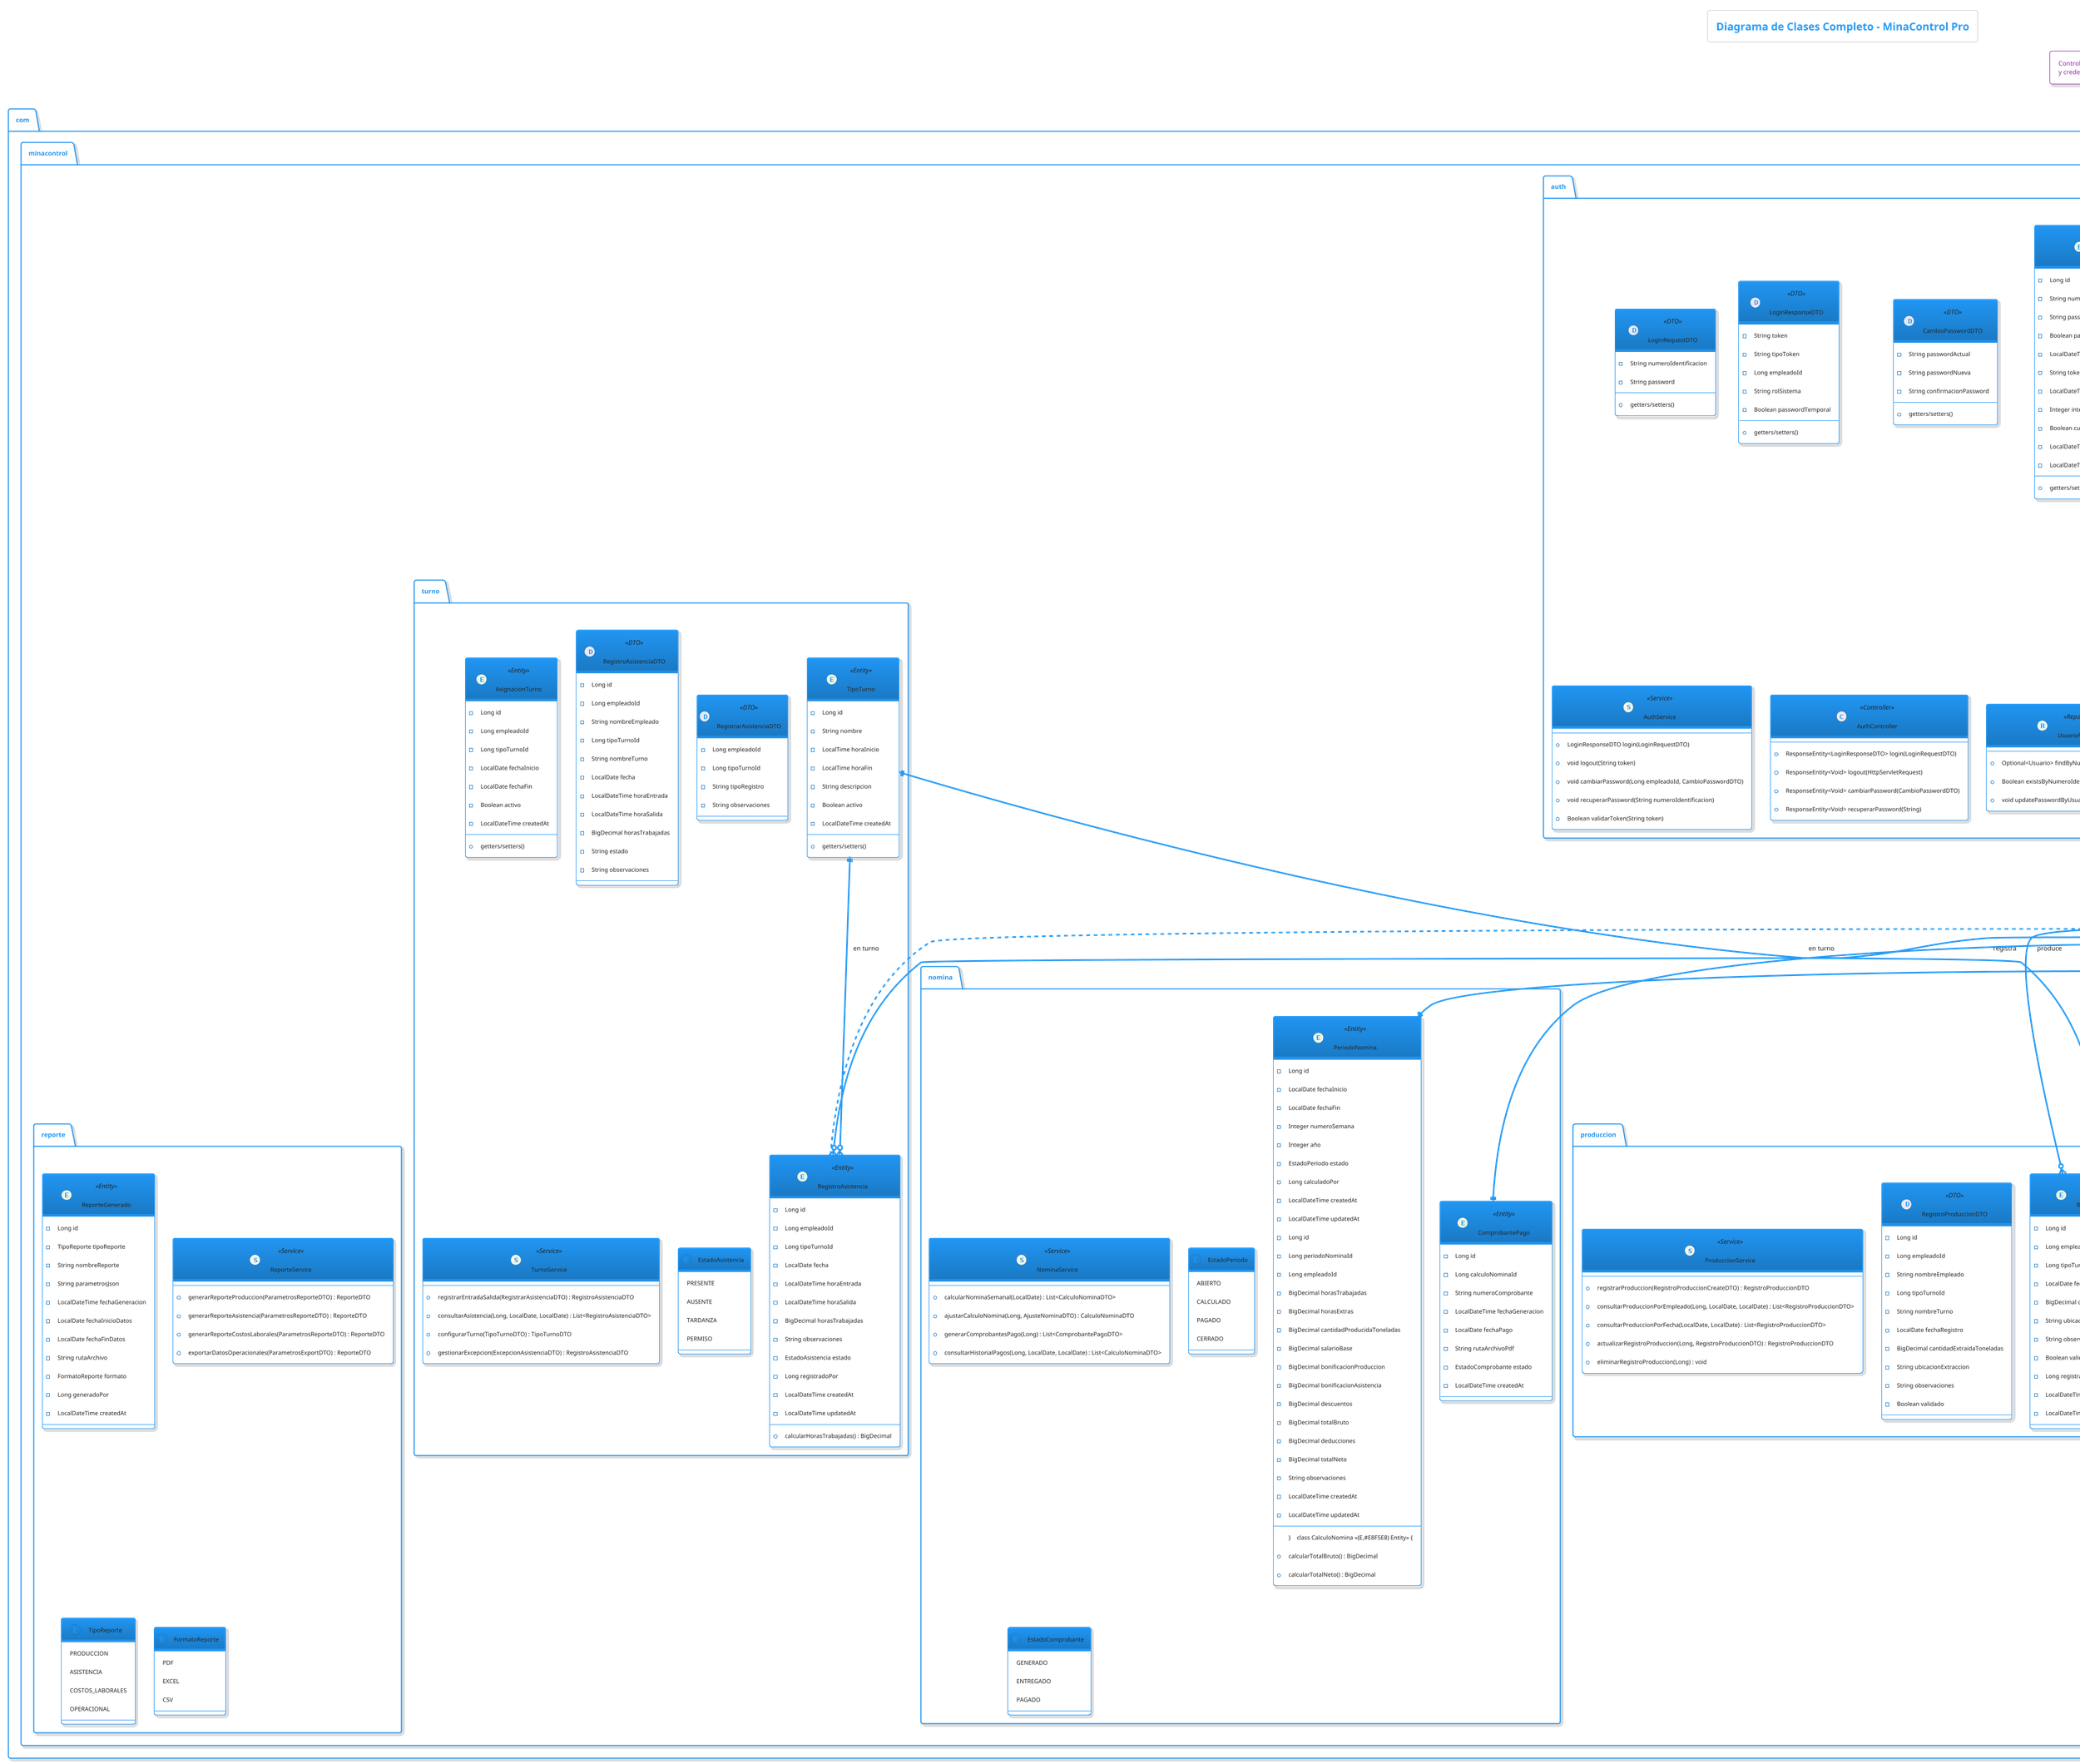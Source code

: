 @startuml class_diagram_completo
!theme materia-outline
title Diagrama de Clases Completo - MinaControl Pro

' ===== CONFIGURACIÓN =====
!define ENTITY(x) class x << (E,#E8F5E8) Entity >>
!define DTO(x) class x << (D,#E8E8F5) DTO >>
!define SERVICE(x) class x << (S,#F5F5E8) Service >>
!define CONTROLLER(x) class x << (C,#F5E8E8) Controller >>
!define REPOSITORY(x) interface x << (R,#E8F5F5) Repository >>

package "com.minacontrol" {

  ' ===== DOMINIO: AUTENTICACIÓN =====
  package auth {
    
    ENTITY(Usuario) {
      - Long id
      - String numeroIdentificacion
      - String passwordHash
      - Boolean passwordTemporal
      - LocalDateTime ultimoAcceso
      - String tokenRecuperacion
      - LocalDateTime fechaExpiracionToken
      - Integer intentosFallidos
      - Boolean cuentaBloqueada
      - LocalDateTime createdAt
      - LocalDateTime updatedAt
      + getters/setters()
    }

    DTO(LoginRequestDTO) {
      - String numeroIdentificacion
      - String password
      + getters/setters()
    }

    DTO(LoginResponseDTO) {
      - String token
      - String tipoToken
      - Long empleadoId
      - String rolSistema
      - Boolean passwordTemporal
      + getters/setters()
    }

    DTO(CambioPasswordDTO) {
      - String passwordActual
      - String passwordNueva
      - String confirmacionPassword
      + getters/setters()
    }

    SERVICE(AuthService) {
      + LoginResponseDTO login(LoginRequestDTO)
      + void logout(String token)
      + void cambiarPassword(Long empleadoId, CambioPasswordDTO)
      + void recuperarPassword(String numeroIdentificacion)
      + Boolean validarToken(String token)
    }

    CONTROLLER(AuthController) {
      + ResponseEntity<LoginResponseDTO> login(LoginRequestDTO)
      + ResponseEntity<Void> logout(HttpServletRequest)
      + ResponseEntity<Void> cambiarPassword(CambioPasswordDTO)
      + ResponseEntity<Void> recuperarPassword(String)
    }

    REPOSITORY(UsuarioRepository) {
      + Optional<Usuario> findByNumeroIdentificacion(String)
      + Boolean existsByNumeroIdentificacion(String)
      + void updatePasswordByUsuarioId(Long, String)
    }
  }

  ' ===== DOMINIO: EMPLEADOS =====
  package empleado {
      ENTITY(Empleado) {
      - Long id
      - Long usuarioId
      - String nombres
      - String apellidos
      - String numeroIdentificacion
      - String email
      - String telefono
      - String cargo
      - LocalDate fechaContratacion
      - BigDecimal salarioBase
      - EstadoEmpleado estado
      - RolSistema rolSistema
      - LocalDateTime createdAt
      - LocalDateTime updatedAt
      + getters/setters()
    }

    DTO(EmpleadoDTO) {
      - Long id
      - String nombres
      - String apellidos
      - String numeroIdentificacion
      - String email
      - String telefono
      - String cargo
      - LocalDate fechaContratacion
      - BigDecimal salarioBase
      - String estado
      - String rolSistema
      + getters/setters()
    }

    DTO(EmpleadoCreateDTO) {
      - String nombres
      - String apellidos
      - String numeroIdentificacion
      - String email
      - String telefono
      - String cargo
      - LocalDate fechaContratacion
      - BigDecimal salarioBase
      - String rolSistema
      + validation annotations
    }

    REPOSITORY(EmpleadoRepository) {
      + findByNumeroIdentificacion(String) : Optional<Empleado>
      + findByEmail(String) : Optional<Empleado>
      + findByEstado(EstadoEmpleado) : List<Empleado>
      + findByRolSistema(RolSistema) : List<Empleado>
    }

    SERVICE(EmpleadoService) {
      - EmpleadoRepository empleadoRepository
      + crearEmpleado(EmpleadoCreateDTO) : EmpleadoDTO
      + actualizarEmpleado(Long, EmpleadoDTO) : EmpleadoDTO
      + obtenerEmpleadoPorId(Long) : EmpleadoDTO
      + obtenerTodosEmpleados() : List<EmpleadoDTO>
      + cambiarEstadoEmpleado(Long, EstadoEmpleado) : EmpleadoDTO
      + obtenerEmpleadosPorRol(RolSistema) : List<EmpleadoDTO>
    }

    CONTROLLER(EmpleadoController) {
      - EmpleadoService empleadoService
      + crearEmpleado(EmpleadoCreateDTO) : ResponseEntity<EmpleadoDTO>
      + actualizarEmpleado(Long, EmpleadoDTO) : ResponseEntity<EmpleadoDTO>
      + obtenerEmpleadoPorId(Long) : ResponseEntity<EmpleadoDTO>
      + obtenerTodosEmpleados() : ResponseEntity<List<EmpleadoDTO>>
      + cambiarEstadoEmpleado(Long, String) : ResponseEntity<EmpleadoDTO>
      + obtenerPerfilPersonal() : ResponseEntity<EmpleadoDTO>
    }

    enum EstadoEmpleado {
      ACTIVO
      INACTIVO
    }

    enum RolSistema {
      EMPLEADO
      ADMINISTRADOR
      GERENTE
    }
  }

  ' ===== DOMINIO: TURNOS =====
  package turno {
    
    ENTITY(TipoTurno) {
      - Long id
      - String nombre
      - LocalTime horaInicio
      - LocalTime horaFin
      - String descripcion
      - Boolean activo
      - LocalDateTime createdAt
      + getters/setters()
    }

    ENTITY(AsignacionTurno) {
      - Long id
      - Long empleadoId
      - Long tipoTurnoId
      - LocalDate fechaInicio
      - LocalDate fechaFin
      - Boolean activo
      - LocalDateTime createdAt
      + getters/setters()
    }

    ENTITY(RegistroAsistencia) {
      - Long id
      - Long empleadoId
      - Long tipoTurnoId
      - LocalDate fecha
      - LocalDateTime horaEntrada
      - LocalDateTime horaSalida
      - BigDecimal horasTrabajadas
      - String observaciones
      - EstadoAsistencia estado
      - Long registradoPor
      - LocalDateTime createdAt
      - LocalDateTime updatedAt
      + calcularHorasTrabajadas() : BigDecimal
    }

    DTO(RegistroAsistenciaDTO) {
      - Long id
      - Long empleadoId
      - String nombreEmpleado
      - Long tipoTurnoId
      - String nombreTurno
      - LocalDate fecha
      - LocalDateTime horaEntrada
      - LocalDateTime horaSalida
      - BigDecimal horasTrabajadas
      - String estado
      - String observaciones
    }

    DTO(RegistrarAsistenciaDTO) {
      - Long empleadoId
      - Long tipoTurnoId
      - String tipoRegistro
      - String observaciones
    }

    SERVICE(TurnoService) {
      + registrarEntradaSalida(RegistrarAsistenciaDTO) : RegistroAsistenciaDTO
      + consultarAsistencia(Long, LocalDate, LocalDate) : List<RegistroAsistenciaDTO>
      + configurarTurno(TipoTurnoDTO) : TipoTurnoDTO
      + gestionarExcepcion(ExcepcionAsistenciaDTO) : RegistroAsistenciaDTO
    }

    enum EstadoAsistencia {
      PRESENTE
      AUSENTE
      TARDANZA
      PERMISO
    }
  }
  ' ===== DOMINIO: PRODUCCIÓN =====
  package produccion {
    
    ENTITY(RegistroProduccion) {
      - Long id
      - Long empleadoId
      - Long tipoTurnoId
      - LocalDate fechaRegistro
      - BigDecimal cantidadExtraidaToneladas
      - String ubicacionExtraccion
      - String observaciones
      - Boolean validado
      - Long registradoPor
      - LocalDateTime createdAt
      - LocalDateTime updatedAt
    }

    DTO(RegistroProduccionDTO) {
      - Long id
      - Long empleadoId
      - String nombreEmpleado
      - Long tipoTurnoId
      - String nombreTurno
      - LocalDate fechaRegistro
      - BigDecimal cantidadExtraidaToneladas
      - String ubicacionExtraccion
      - String observaciones
      - Boolean validado
    }

    SERVICE(ProduccionService) {
      + registrarProduccion(RegistroProduccionCreateDTO) : RegistroProduccionDTO
      + consultarProduccionPorEmpleado(Long, LocalDate, LocalDate) : List<RegistroProduccionDTO>
      + consultarProduccionPorFecha(LocalDate, LocalDate) : List<RegistroProduccionDTO>
      + actualizarRegistroProduccion(Long, RegistroProduccionDTO) : RegistroProduccionDTO
      + eliminarRegistroProduccion(Long) : void
    }
  }

  ' ===== DOMINIO: LOGÍSTICA =====
  package logistica {
    
    ENTITY(Despacho) {
      - Long id
      - String numeroDespacho
      - String nombreConductor
      - String numeroLicencia
      - String telefonoConductor
      - String placaVehiculo
      - String modeloVehiculo
      - BigDecimal capacidadToneladas
      - BigDecimal cantidadDespachadaToneladas
      - String destino
      - LocalDate fechaProgramada
      - LocalDateTime fechaSalida
      - LocalDateTime fechaEntrega
      - EstadoDespacho estado
      - String observaciones
      - Long registradoPor
      - LocalDateTime createdAt
      - LocalDateTime updatedAt
    }

    SERVICE(LogisticaService) {
      + registrarDespacho(DespachoCreateDTO) : DespachoDTO
      + consultarDespachos(LocalDate, LocalDate) : List<DespachoDTO>
      + actualizarEstadoDespacho(Long, EstadoDespacho) : DespachoDTO
    }

    enum EstadoDespacho {
      PROGRAMADO
      EN_TRANSITO
      ENTREGADO
      CANCELADO
    }
  }

  ' ===== DOMINIO: NÓMINA =====
  package nomina {
    
    ENTITY(PeriodoNomina) {
      - Long id
      - LocalDate fechaInicio
      - LocalDate fechaFin
      - Integer numeroSemana
      - Integer año
      - EstadoPeriodo estado
      - Long calculadoPor
      - LocalDateTime createdAt
      - LocalDateTime updatedAt
    }    ENTITY(CalculoNomina) {
      - Long id
      - Long periodoNominaId
      - Long empleadoId
      - BigDecimal horasTrabajadas
      - BigDecimal horasExtras
      - BigDecimal cantidadProducidaToneladas
      - BigDecimal salarioBase
      - BigDecimal bonificacionProduccion
      - BigDecimal bonificacionAsistencia
      - BigDecimal descuentos
      - BigDecimal totalBruto
      - BigDecimal deducciones
      - BigDecimal totalNeto
      - String observaciones
      - LocalDateTime createdAt
      - LocalDateTime updatedAt
      + calcularTotalBruto() : BigDecimal
      + calcularTotalNeto() : BigDecimal
    }

    ENTITY(ComprobantePago) {
      - Long id
      - Long calculoNominaId
      - String numeroComprobante
      - LocalDateTime fechaGeneracion
      - LocalDate fechaPago
      - String rutaArchivoPdf
      - EstadoComprobante estado
      - LocalDateTime createdAt
    }

    SERVICE(NominaService) {
      + calcularNominaSemanal(LocalDate) : List<CalculoNominaDTO>
      + ajustarCalculoNomina(Long, AjusteNominaDTO) : CalculoNominaDTO
      + generarComprobantesPago(Long) : List<ComprobantePagoDTO>
      + consultarHistorialPagos(Long, LocalDate, LocalDate) : List<CalculoNominaDTO>
    }

    enum EstadoPeriodo {
      ABIERTO
      CALCULADO
      PAGADO
      CERRADO
    }

    enum EstadoComprobante {
      GENERADO
      ENTREGADO
      PAGADO
    }
  }

  ' ===== DOMINIO: REPORTES =====
  package reporte {
    
    ENTITY(ReporteGenerado) {
      - Long id
      - TipoReporte tipoReporte
      - String nombreReporte
      - String parametrosJson
      - LocalDateTime fechaGeneracion
      - LocalDate fechaInicioDatos
      - LocalDate fechaFinDatos
      - String rutaArchivo
      - FormatoReporte formato
      - Long generadoPor
      - LocalDateTime createdAt
    }

    SERVICE(ReporteService) {
      + generarReporteProduccion(ParametrosReporteDTO) : ReporteDTO
      + generarReporteAsistencia(ParametrosReporteDTO) : ReporteDTO
      + generarReporteCostosLaborales(ParametrosReporteDTO) : ReporteDTO
      + exportarDatosOperacionales(ParametrosExportDTO) : ReporteDTO
    }

    enum TipoReporte {
      PRODUCCION
      ASISTENCIA
      COSTOS_LABORALES
      OPERACIONAL
    }

    enum FormatoReporte {
      PDF
      EXCEL
      CSV
    }
  }
  ' ===== RELACIONES PRINCIPALES =====
  Usuario ||--|| Empleado : "autenticación"
  Empleado ||--o{ RegistroAsistencia : "registra"
  Empleado ||--o{ RegistroProduccion : "produce"
  Empleado ||--o{ CalculoNomina : "recibe pago"
  Empleado ||--o{ Despacho : "registra"
  TipoTurno ||--o{ RegistroAsistencia : "en turno"
  TipoTurno ||--o{ RegistroProduccion : "en turno"
  PeriodoNomina ||--o{ CalculoNomina : "contiene"
  CalculoNomina ||--|| ComprobantePago : "genera"

}

' ===== NOTAS =====
note top of Usuario : Control de autenticación\ny credenciales de acceso

note top of Empleado : Entidad central que conecta\ntodos los dominios del sistema

note right of RegistroAsistencia : Base para cálculos\nde nómina semanal

note right of RegistroProduccion : Solo extracción de carbón\n(toneladas)

note right of Despacho : Datos simples de conductor\ny vehículo (no entidades separadas)

note bottom of CalculoNomina : Integra datos de asistencia\ny producción para pagos

@enduml
